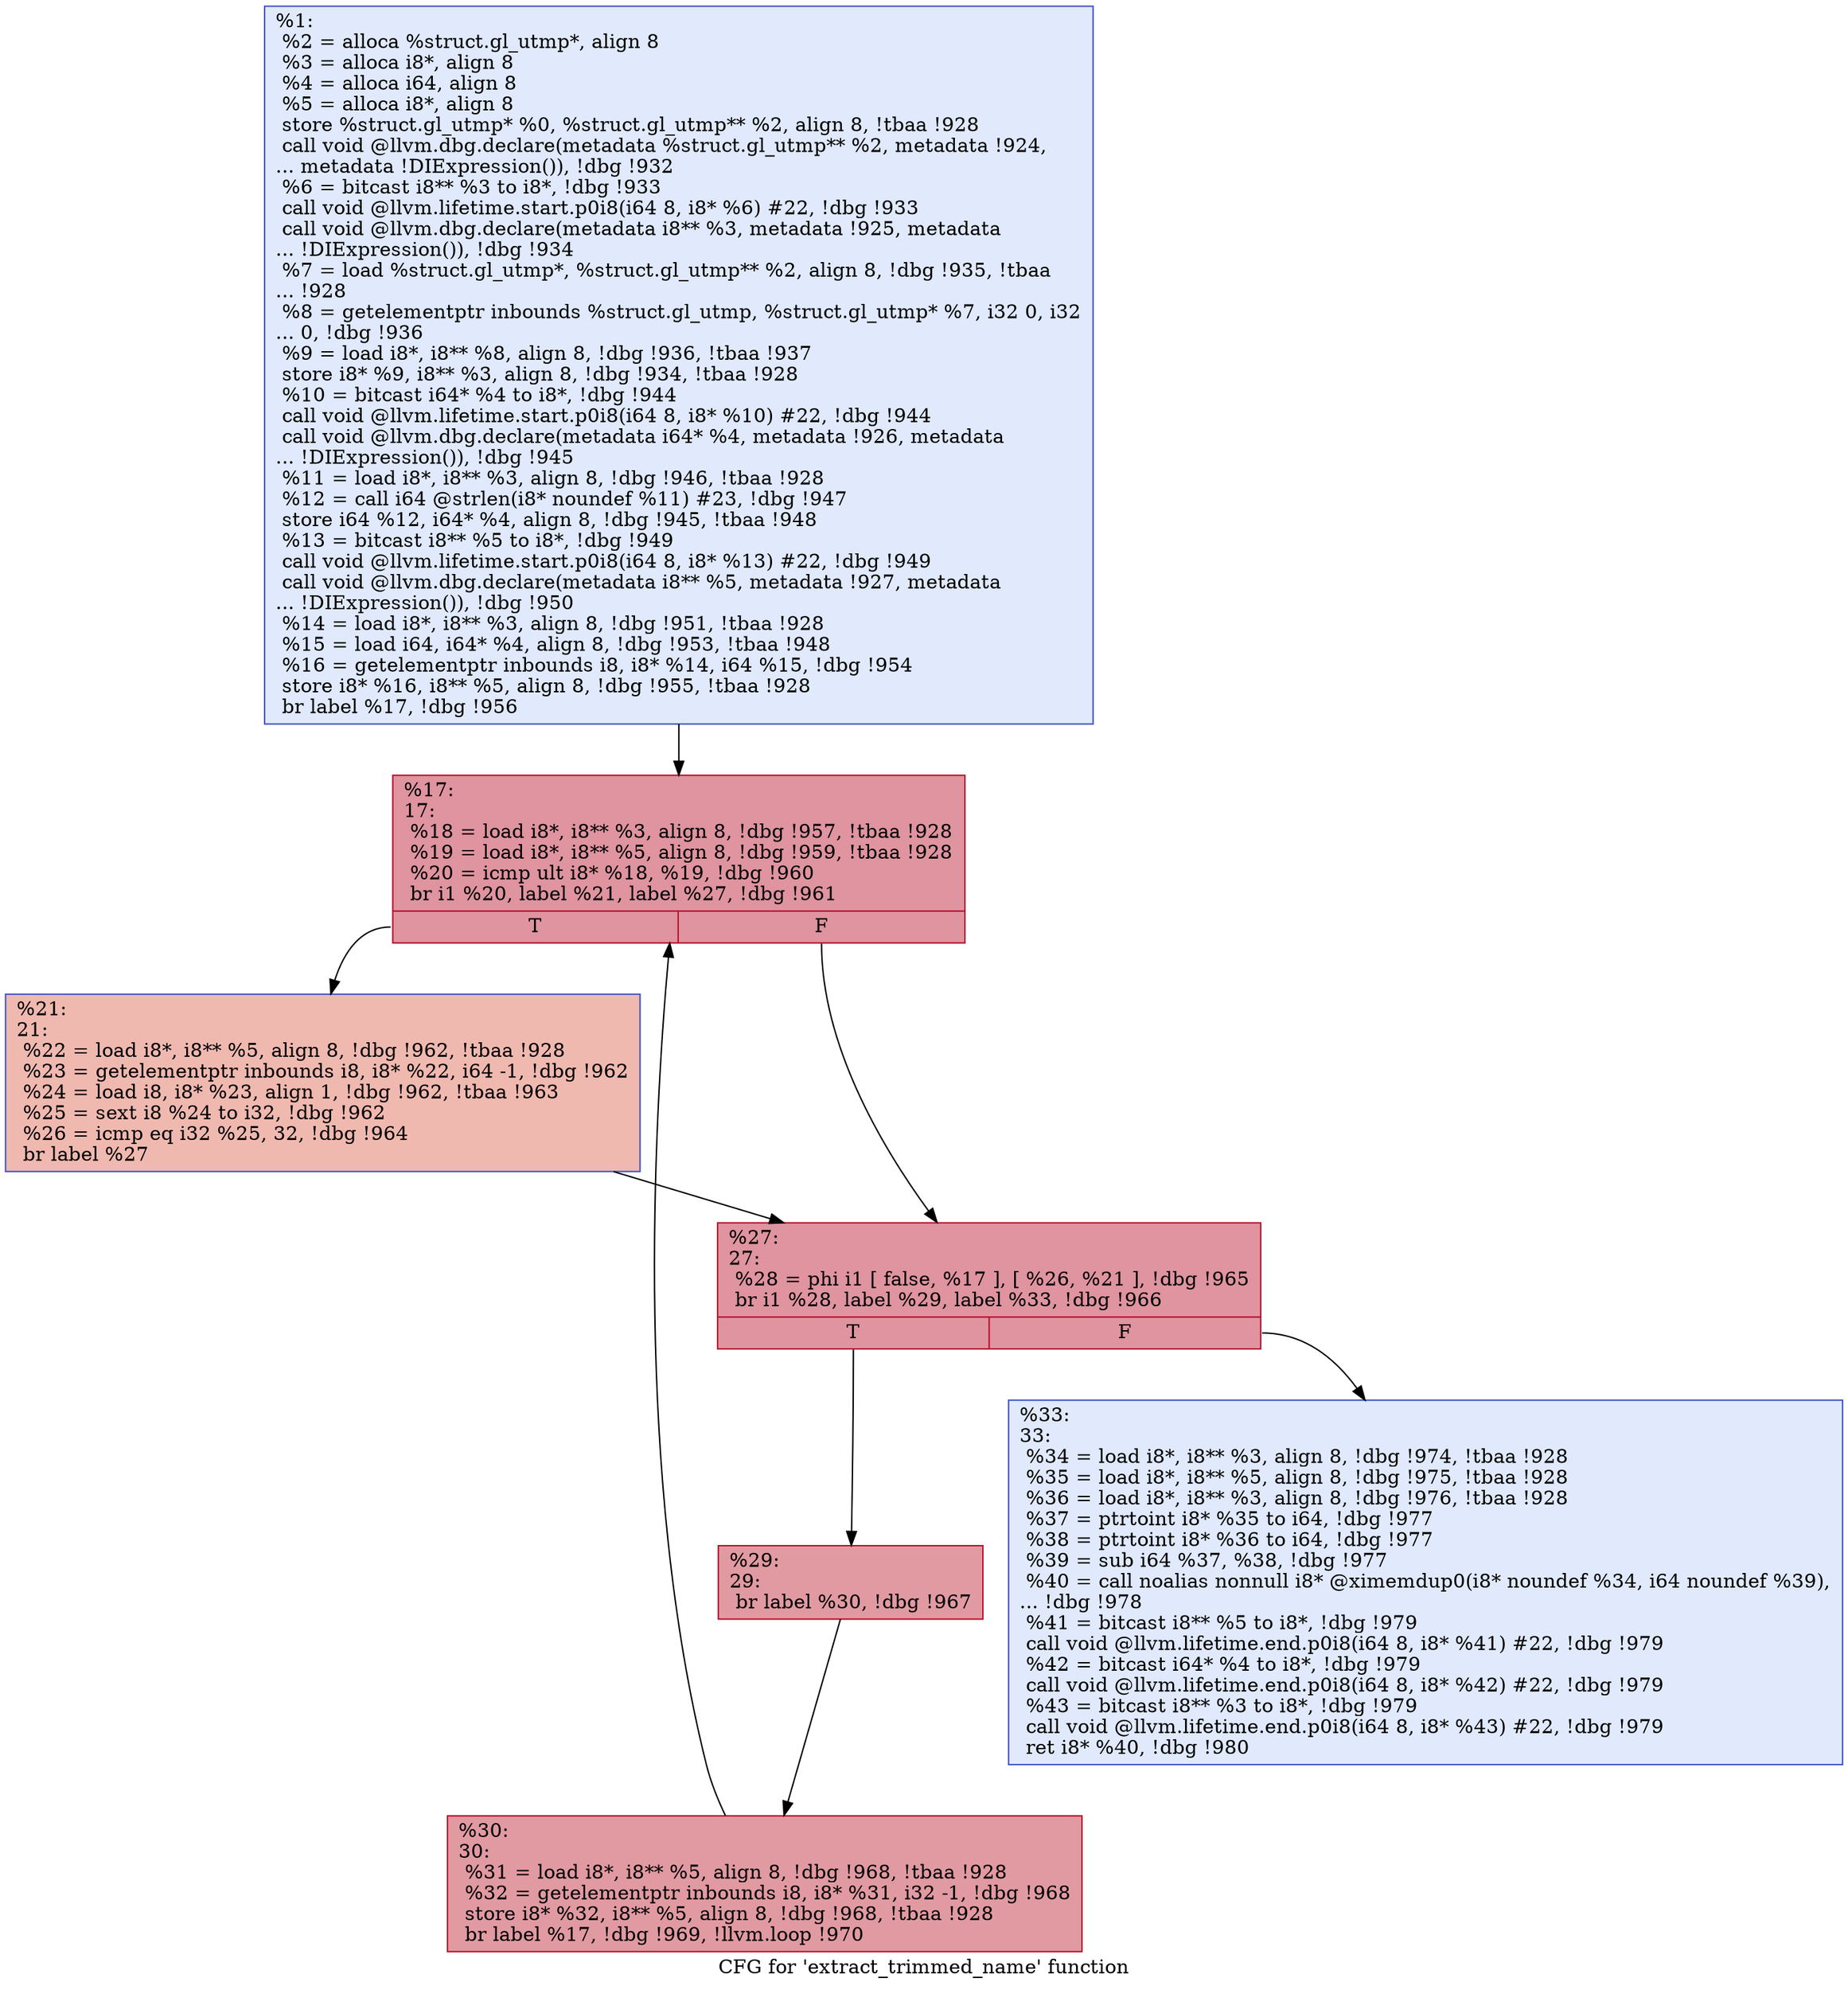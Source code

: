 digraph "CFG for 'extract_trimmed_name' function" {
	label="CFG for 'extract_trimmed_name' function";

	Node0x1df7120 [shape=record,color="#3d50c3ff", style=filled, fillcolor="#b9d0f970",label="{%1:\l  %2 = alloca %struct.gl_utmp*, align 8\l  %3 = alloca i8*, align 8\l  %4 = alloca i64, align 8\l  %5 = alloca i8*, align 8\l  store %struct.gl_utmp* %0, %struct.gl_utmp** %2, align 8, !tbaa !928\l  call void @llvm.dbg.declare(metadata %struct.gl_utmp** %2, metadata !924,\l... metadata !DIExpression()), !dbg !932\l  %6 = bitcast i8** %3 to i8*, !dbg !933\l  call void @llvm.lifetime.start.p0i8(i64 8, i8* %6) #22, !dbg !933\l  call void @llvm.dbg.declare(metadata i8** %3, metadata !925, metadata\l... !DIExpression()), !dbg !934\l  %7 = load %struct.gl_utmp*, %struct.gl_utmp** %2, align 8, !dbg !935, !tbaa\l... !928\l  %8 = getelementptr inbounds %struct.gl_utmp, %struct.gl_utmp* %7, i32 0, i32\l... 0, !dbg !936\l  %9 = load i8*, i8** %8, align 8, !dbg !936, !tbaa !937\l  store i8* %9, i8** %3, align 8, !dbg !934, !tbaa !928\l  %10 = bitcast i64* %4 to i8*, !dbg !944\l  call void @llvm.lifetime.start.p0i8(i64 8, i8* %10) #22, !dbg !944\l  call void @llvm.dbg.declare(metadata i64* %4, metadata !926, metadata\l... !DIExpression()), !dbg !945\l  %11 = load i8*, i8** %3, align 8, !dbg !946, !tbaa !928\l  %12 = call i64 @strlen(i8* noundef %11) #23, !dbg !947\l  store i64 %12, i64* %4, align 8, !dbg !945, !tbaa !948\l  %13 = bitcast i8** %5 to i8*, !dbg !949\l  call void @llvm.lifetime.start.p0i8(i64 8, i8* %13) #22, !dbg !949\l  call void @llvm.dbg.declare(metadata i8** %5, metadata !927, metadata\l... !DIExpression()), !dbg !950\l  %14 = load i8*, i8** %3, align 8, !dbg !951, !tbaa !928\l  %15 = load i64, i64* %4, align 8, !dbg !953, !tbaa !948\l  %16 = getelementptr inbounds i8, i8* %14, i64 %15, !dbg !954\l  store i8* %16, i8** %5, align 8, !dbg !955, !tbaa !928\l  br label %17, !dbg !956\l}"];
	Node0x1df7120 -> Node0x1df7880;
	Node0x1df7880 [shape=record,color="#b70d28ff", style=filled, fillcolor="#b70d2870",label="{%17:\l17:                                               \l  %18 = load i8*, i8** %3, align 8, !dbg !957, !tbaa !928\l  %19 = load i8*, i8** %5, align 8, !dbg !959, !tbaa !928\l  %20 = icmp ult i8* %18, %19, !dbg !960\l  br i1 %20, label %21, label %27, !dbg !961\l|{<s0>T|<s1>F}}"];
	Node0x1df7880:s0 -> Node0x1df78d0;
	Node0x1df7880:s1 -> Node0x1df7920;
	Node0x1df78d0 [shape=record,color="#3d50c3ff", style=filled, fillcolor="#de614d70",label="{%21:\l21:                                               \l  %22 = load i8*, i8** %5, align 8, !dbg !962, !tbaa !928\l  %23 = getelementptr inbounds i8, i8* %22, i64 -1, !dbg !962\l  %24 = load i8, i8* %23, align 1, !dbg !962, !tbaa !963\l  %25 = sext i8 %24 to i32, !dbg !962\l  %26 = icmp eq i32 %25, 32, !dbg !964\l  br label %27\l}"];
	Node0x1df78d0 -> Node0x1df7920;
	Node0x1df7920 [shape=record,color="#b70d28ff", style=filled, fillcolor="#b70d2870",label="{%27:\l27:                                               \l  %28 = phi i1 [ false, %17 ], [ %26, %21 ], !dbg !965\l  br i1 %28, label %29, label %33, !dbg !966\l|{<s0>T|<s1>F}}"];
	Node0x1df7920:s0 -> Node0x1df7970;
	Node0x1df7920:s1 -> Node0x1df7a10;
	Node0x1df7970 [shape=record,color="#b70d28ff", style=filled, fillcolor="#bb1b2c70",label="{%29:\l29:                                               \l  br label %30, !dbg !967\l}"];
	Node0x1df7970 -> Node0x1df79c0;
	Node0x1df79c0 [shape=record,color="#b70d28ff", style=filled, fillcolor="#bb1b2c70",label="{%30:\l30:                                               \l  %31 = load i8*, i8** %5, align 8, !dbg !968, !tbaa !928\l  %32 = getelementptr inbounds i8, i8* %31, i32 -1, !dbg !968\l  store i8* %32, i8** %5, align 8, !dbg !968, !tbaa !928\l  br label %17, !dbg !969, !llvm.loop !970\l}"];
	Node0x1df79c0 -> Node0x1df7880;
	Node0x1df7a10 [shape=record,color="#3d50c3ff", style=filled, fillcolor="#b9d0f970",label="{%33:\l33:                                               \l  %34 = load i8*, i8** %3, align 8, !dbg !974, !tbaa !928\l  %35 = load i8*, i8** %5, align 8, !dbg !975, !tbaa !928\l  %36 = load i8*, i8** %3, align 8, !dbg !976, !tbaa !928\l  %37 = ptrtoint i8* %35 to i64, !dbg !977\l  %38 = ptrtoint i8* %36 to i64, !dbg !977\l  %39 = sub i64 %37, %38, !dbg !977\l  %40 = call noalias nonnull i8* @ximemdup0(i8* noundef %34, i64 noundef %39),\l... !dbg !978\l  %41 = bitcast i8** %5 to i8*, !dbg !979\l  call void @llvm.lifetime.end.p0i8(i64 8, i8* %41) #22, !dbg !979\l  %42 = bitcast i64* %4 to i8*, !dbg !979\l  call void @llvm.lifetime.end.p0i8(i64 8, i8* %42) #22, !dbg !979\l  %43 = bitcast i8** %3 to i8*, !dbg !979\l  call void @llvm.lifetime.end.p0i8(i64 8, i8* %43) #22, !dbg !979\l  ret i8* %40, !dbg !980\l}"];
}
